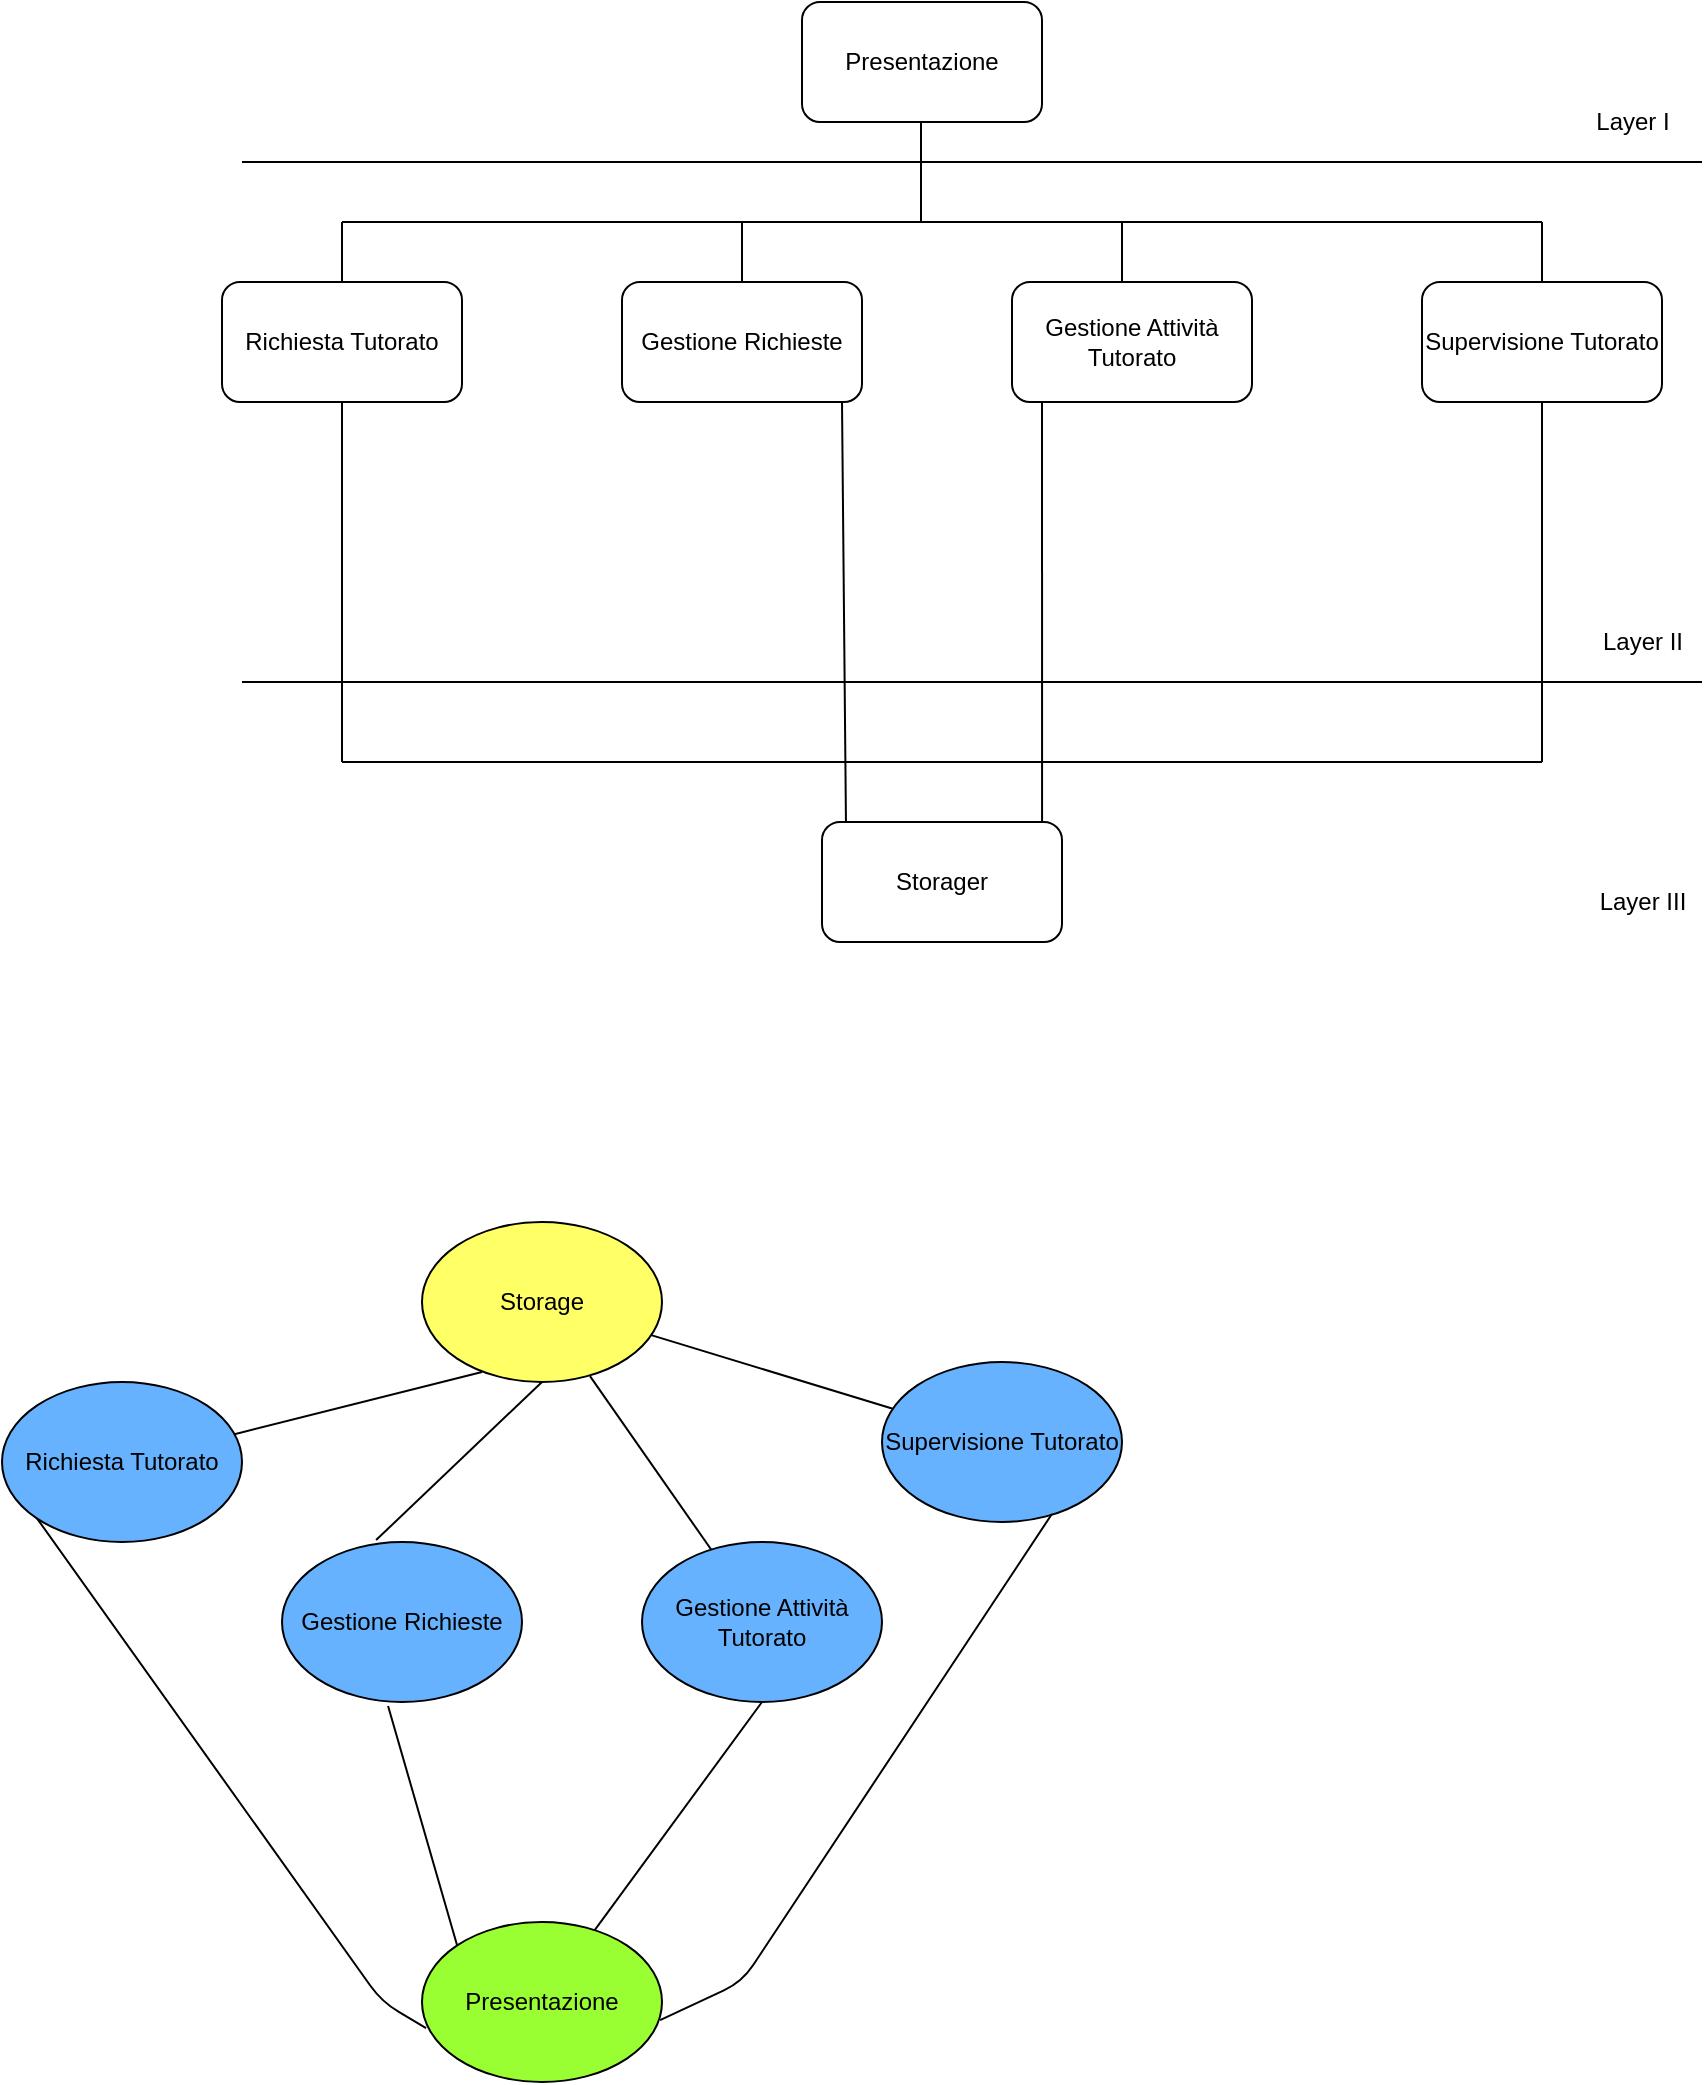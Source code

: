 <mxfile version="12.5.1" type="device"><diagram id="2IDuXssDnCUPvrl-qfR4" name="Page-1"><mxGraphModel dx="1108" dy="450" grid="1" gridSize="10" guides="1" tooltips="1" connect="1" arrows="1" fold="1" page="1" pageScale="1" pageWidth="1920" pageHeight="1200" math="0" shadow="0"><root><mxCell id="0"/><mxCell id="1" parent="0"/><mxCell id="hnHwoGF8_7_gaVSImP8g-2" value="Presentazione" style="rounded=1;whiteSpace=wrap;html=1;" parent="1" vertex="1"><mxGeometry x="500" y="60" width="120" height="60" as="geometry"/></mxCell><mxCell id="hnHwoGF8_7_gaVSImP8g-3" value="" style="endArrow=none;html=1;" parent="1" edge="1"><mxGeometry width="50" height="50" relative="1" as="geometry"><mxPoint x="220" y="140" as="sourcePoint"/><mxPoint x="950" y="140" as="targetPoint"/></mxGeometry></mxCell><mxCell id="hnHwoGF8_7_gaVSImP8g-4" value="Layer I" style="text;html=1;align=center;verticalAlign=middle;resizable=0;points=[];;autosize=1;" parent="1" vertex="1"><mxGeometry x="890" y="110" width="50" height="20" as="geometry"/></mxCell><mxCell id="hnHwoGF8_7_gaVSImP8g-5" value="" style="endArrow=none;html=1;" parent="1" edge="1"><mxGeometry width="50" height="50" relative="1" as="geometry"><mxPoint x="559.5" y="170" as="sourcePoint"/><mxPoint x="559.5" y="120" as="targetPoint"/></mxGeometry></mxCell><mxCell id="hnHwoGF8_7_gaVSImP8g-6" value="" style="endArrow=none;html=1;" parent="1" edge="1"><mxGeometry width="50" height="50" relative="1" as="geometry"><mxPoint x="270" y="170" as="sourcePoint"/><mxPoint x="870" y="170" as="targetPoint"/></mxGeometry></mxCell><mxCell id="hnHwoGF8_7_gaVSImP8g-7" value="" style="endArrow=none;html=1;" parent="1" edge="1"><mxGeometry width="50" height="50" relative="1" as="geometry"><mxPoint x="270" y="200" as="sourcePoint"/><mxPoint x="270" y="170" as="targetPoint"/></mxGeometry></mxCell><mxCell id="hnHwoGF8_7_gaVSImP8g-8" value="Richiesta Tutorato" style="rounded=1;whiteSpace=wrap;html=1;" parent="1" vertex="1"><mxGeometry x="210" y="200" width="120" height="60" as="geometry"/></mxCell><mxCell id="hnHwoGF8_7_gaVSImP8g-9" value="" style="endArrow=none;html=1;" parent="1" edge="1"><mxGeometry width="50" height="50" relative="1" as="geometry"><mxPoint x="470" y="200" as="sourcePoint"/><mxPoint x="470" y="170" as="targetPoint"/></mxGeometry></mxCell><mxCell id="hnHwoGF8_7_gaVSImP8g-10" value="Gestione Richieste" style="rounded=1;whiteSpace=wrap;html=1;" parent="1" vertex="1"><mxGeometry x="410" y="200" width="120" height="60" as="geometry"/></mxCell><mxCell id="hnHwoGF8_7_gaVSImP8g-11" value="" style="endArrow=none;html=1;" parent="1" edge="1"><mxGeometry width="50" height="50" relative="1" as="geometry"><mxPoint x="660" y="200" as="sourcePoint"/><mxPoint x="660" y="170" as="targetPoint"/></mxGeometry></mxCell><mxCell id="hnHwoGF8_7_gaVSImP8g-12" value="Gestione Attività Tutorato" style="rounded=1;whiteSpace=wrap;html=1;" parent="1" vertex="1"><mxGeometry x="605" y="200" width="120" height="60" as="geometry"/></mxCell><mxCell id="hnHwoGF8_7_gaVSImP8g-13" value="" style="endArrow=none;html=1;" parent="1" edge="1"><mxGeometry width="50" height="50" relative="1" as="geometry"><mxPoint x="870" y="200" as="sourcePoint"/><mxPoint x="870" y="170" as="targetPoint"/></mxGeometry></mxCell><mxCell id="hnHwoGF8_7_gaVSImP8g-14" value="Supervisione Tutorato" style="rounded=1;whiteSpace=wrap;html=1;" parent="1" vertex="1"><mxGeometry x="810" y="200" width="120" height="60" as="geometry"/></mxCell><mxCell id="hnHwoGF8_7_gaVSImP8g-15" value="" style="endArrow=none;html=1;exitX=0.1;exitY=0.033;exitDx=0;exitDy=0;exitPerimeter=0;" parent="1" edge="1" source="hnHwoGF8_7_gaVSImP8g-29"><mxGeometry width="50" height="50" relative="1" as="geometry"><mxPoint x="520" y="460" as="sourcePoint"/><mxPoint x="520" y="260" as="targetPoint"/></mxGeometry></mxCell><mxCell id="hnHwoGF8_7_gaVSImP8g-16" value="" style="endArrow=none;html=1;exitX=0.917;exitY=0;exitDx=0;exitDy=0;exitPerimeter=0;" parent="1" edge="1" source="hnHwoGF8_7_gaVSImP8g-29"><mxGeometry width="50" height="50" relative="1" as="geometry"><mxPoint x="620" y="300" as="sourcePoint"/><mxPoint x="620" y="260" as="targetPoint"/></mxGeometry></mxCell><mxCell id="hnHwoGF8_7_gaVSImP8g-18" value="" style="endArrow=none;html=1;" parent="1" edge="1"><mxGeometry width="50" height="50" relative="1" as="geometry"><mxPoint x="220" y="400" as="sourcePoint"/><mxPoint x="950" y="400" as="targetPoint"/></mxGeometry></mxCell><mxCell id="hnHwoGF8_7_gaVSImP8g-21" value="" style="endArrow=none;html=1;" parent="1" edge="1"><mxGeometry width="50" height="50" relative="1" as="geometry"><mxPoint x="270" y="440" as="sourcePoint"/><mxPoint x="270" y="260" as="targetPoint"/></mxGeometry></mxCell><mxCell id="hnHwoGF8_7_gaVSImP8g-22" value="" style="endArrow=none;html=1;" parent="1" edge="1"><mxGeometry width="50" height="50" relative="1" as="geometry"><mxPoint x="870" y="440" as="sourcePoint"/><mxPoint x="870" y="260" as="targetPoint"/></mxGeometry></mxCell><mxCell id="hnHwoGF8_7_gaVSImP8g-24" value="Layer II" style="text;html=1;align=center;verticalAlign=middle;resizable=0;points=[];;autosize=1;" parent="1" vertex="1"><mxGeometry x="890" y="370" width="60" height="20" as="geometry"/></mxCell><mxCell id="hnHwoGF8_7_gaVSImP8g-25" value="" style="endArrow=none;html=1;" parent="1" edge="1"><mxGeometry width="50" height="50" relative="1" as="geometry"><mxPoint x="270" y="440" as="sourcePoint"/><mxPoint x="590" y="440" as="targetPoint"/></mxGeometry></mxCell><mxCell id="hnHwoGF8_7_gaVSImP8g-26" value="" style="endArrow=none;html=1;" parent="1" edge="1"><mxGeometry width="50" height="50" relative="1" as="geometry"><mxPoint x="590" y="440" as="sourcePoint"/><mxPoint x="870" y="440" as="targetPoint"/></mxGeometry></mxCell><mxCell id="hnHwoGF8_7_gaVSImP8g-29" value="Storager" style="rounded=1;whiteSpace=wrap;html=1;" parent="1" vertex="1"><mxGeometry x="510" y="470" width="120" height="60" as="geometry"/></mxCell><mxCell id="hnHwoGF8_7_gaVSImP8g-30" value="Layer III" style="text;html=1;align=center;verticalAlign=middle;resizable=0;points=[];;autosize=1;" parent="1" vertex="1"><mxGeometry x="890" y="500" width="60" height="20" as="geometry"/></mxCell><mxCell id="hnHwoGF8_7_gaVSImP8g-31" value="Storage" style="ellipse;whiteSpace=wrap;html=1;fillColor=#FFFF66;" parent="1" vertex="1"><mxGeometry x="310" y="670" width="120" height="80" as="geometry"/></mxCell><mxCell id="hnHwoGF8_7_gaVSImP8g-32" value="" style="endArrow=none;html=1;exitX=0.25;exitY=0.938;exitDx=0;exitDy=0;exitPerimeter=0;" parent="1" source="hnHwoGF8_7_gaVSImP8g-31" target="hnHwoGF8_7_gaVSImP8g-33" edge="1"><mxGeometry width="50" height="50" relative="1" as="geometry"><mxPoint x="280" y="790" as="sourcePoint"/><mxPoint x="330" y="740" as="targetPoint"/></mxGeometry></mxCell><mxCell id="hnHwoGF8_7_gaVSImP8g-33" value="Richiesta Tutorato" style="ellipse;whiteSpace=wrap;html=1;fillColor=#66B2FF;" parent="1" vertex="1"><mxGeometry x="100" y="750" width="120" height="80" as="geometry"/></mxCell><mxCell id="hnHwoGF8_7_gaVSImP8g-39" value="" style="endArrow=none;html=1;" parent="1" source="hnHwoGF8_7_gaVSImP8g-31" target="hnHwoGF8_7_gaVSImP8g-40" edge="1"><mxGeometry width="50" height="50" relative="1" as="geometry"><mxPoint x="630" y="790" as="sourcePoint"/><mxPoint x="430" y="710" as="targetPoint"/><Array as="points"/></mxGeometry></mxCell><mxCell id="hnHwoGF8_7_gaVSImP8g-40" value="Supervisione Tutorato" style="ellipse;whiteSpace=wrap;html=1;fillColor=#66B2FF;" parent="1" vertex="1"><mxGeometry x="540" y="740" width="120" height="80" as="geometry"/></mxCell><mxCell id="hnHwoGF8_7_gaVSImP8g-41" value="Gestione Richieste" style="ellipse;whiteSpace=wrap;html=1;fillColor=#66B2FF;" parent="1" vertex="1"><mxGeometry x="240" y="830" width="120" height="80" as="geometry"/></mxCell><mxCell id="hnHwoGF8_7_gaVSImP8g-42" value="Gestione Attività Tutorato" style="ellipse;whiteSpace=wrap;html=1;fillColor=#66B2FF;" parent="1" vertex="1"><mxGeometry x="420" y="830" width="120" height="80" as="geometry"/></mxCell><mxCell id="hnHwoGF8_7_gaVSImP8g-48" value="Presentazione" style="ellipse;whiteSpace=wrap;html=1;fillColor=#99FF33;" parent="1" vertex="1"><mxGeometry x="310" y="1020" width="120" height="80" as="geometry"/></mxCell><mxCell id="hnHwoGF8_7_gaVSImP8g-50" value="" style="endArrow=none;html=1;entryX=0.5;entryY=1;entryDx=0;entryDy=0;" parent="1" source="hnHwoGF8_7_gaVSImP8g-48" target="hnHwoGF8_7_gaVSImP8g-42" edge="1"><mxGeometry width="50" height="50" relative="1" as="geometry"><mxPoint x="515" y="1080" as="sourcePoint"/><mxPoint x="565" y="1030" as="targetPoint"/></mxGeometry></mxCell><mxCell id="hnHwoGF8_7_gaVSImP8g-51" value="" style="endArrow=none;html=1;entryX=0;entryY=1;entryDx=0;entryDy=0;exitX=0.017;exitY=0.663;exitDx=0;exitDy=0;exitPerimeter=0;" parent="1" source="hnHwoGF8_7_gaVSImP8g-48" target="hnHwoGF8_7_gaVSImP8g-33" edge="1"><mxGeometry width="50" height="50" relative="1" as="geometry"><mxPoint x="170" y="1270" as="sourcePoint"/><mxPoint x="220" y="1220" as="targetPoint"/><Array as="points"><mxPoint x="290" y="1060"/></Array></mxGeometry></mxCell><mxCell id="hnHwoGF8_7_gaVSImP8g-54" value="" style="endArrow=none;html=1;exitX=0.392;exitY=-0.012;exitDx=0;exitDy=0;exitPerimeter=0;" parent="1" edge="1" source="hnHwoGF8_7_gaVSImP8g-41"><mxGeometry width="50" height="50" relative="1" as="geometry"><mxPoint x="370" y="790" as="sourcePoint"/><mxPoint x="370" y="750" as="targetPoint"/></mxGeometry></mxCell><mxCell id="hnHwoGF8_7_gaVSImP8g-56" value="" style="endArrow=none;html=1;entryX=0.442;entryY=1.025;entryDx=0;entryDy=0;entryPerimeter=0;exitX=0;exitY=0;exitDx=0;exitDy=0;" parent="1" edge="1" target="hnHwoGF8_7_gaVSImP8g-41" source="hnHwoGF8_7_gaVSImP8g-48"><mxGeometry width="50" height="50" relative="1" as="geometry"><mxPoint x="340" y="1120" as="sourcePoint"/><mxPoint x="315" y="1020" as="targetPoint"/></mxGeometry></mxCell><mxCell id="hnHwoGF8_7_gaVSImP8g-59" value="" style="endArrow=none;html=1;entryX=0.708;entryY=0.95;entryDx=0;entryDy=0;entryPerimeter=0;exitX=0.992;exitY=0.613;exitDx=0;exitDy=0;exitPerimeter=0;" parent="1" target="hnHwoGF8_7_gaVSImP8g-40" edge="1" source="hnHwoGF8_7_gaVSImP8g-48"><mxGeometry width="50" height="50" relative="1" as="geometry"><mxPoint x="437.5" y="1142" as="sourcePoint"/><mxPoint x="630" y="810" as="targetPoint"/><Array as="points"><mxPoint x="470" y="1050"/></Array></mxGeometry></mxCell><mxCell id="1Yx4mSf8PIlZNA1prwHr-1" value="" style="endArrow=none;html=1;entryX=0.7;entryY=0.963;entryDx=0;entryDy=0;entryPerimeter=0;" edge="1" parent="1" source="hnHwoGF8_7_gaVSImP8g-42" target="hnHwoGF8_7_gaVSImP8g-31"><mxGeometry width="50" height="50" relative="1" as="geometry"><mxPoint x="390" y="840" as="sourcePoint"/><mxPoint x="440" y="790" as="targetPoint"/></mxGeometry></mxCell></root></mxGraphModel></diagram></mxfile>